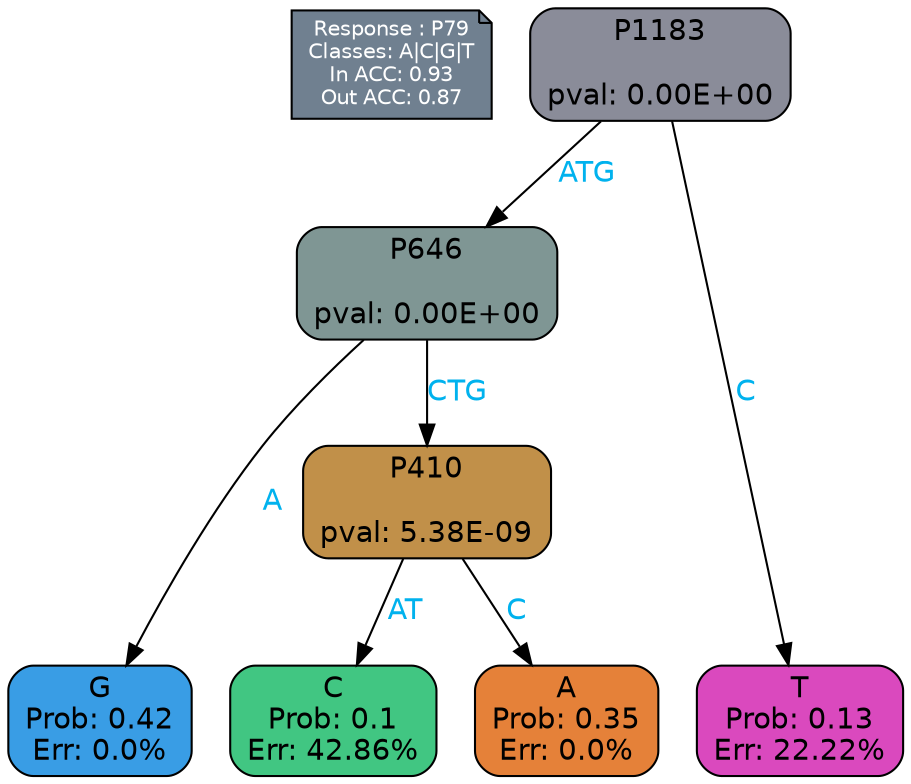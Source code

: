 digraph Tree {
node [shape=box, style="filled, rounded", color="black", fontname=helvetica] ;
graph [ranksep=equally, splines=polylines, bgcolor=transparent, dpi=600] ;
edge [fontname=helvetica] ;
LEGEND [label="Response : P79
Classes: A|C|G|T
In ACC: 0.93
Out ACC: 0.87
",shape=note,align=left,style=filled,fillcolor="slategray",fontcolor="white",fontsize=10];1 [label="P1183

pval: 0.00E+00", fillcolor="#8a8c99"] ;
2 [label="P646

pval: 0.00E+00", fillcolor="#7f9694"] ;
3 [label="G
Prob: 0.42
Err: 0.0%", fillcolor="#399de5"] ;
4 [label="P410

pval: 5.38E-09", fillcolor="#c19049"] ;
5 [label="C
Prob: 0.1
Err: 42.86%", fillcolor="#41c682"] ;
6 [label="A
Prob: 0.35
Err: 0.0%", fillcolor="#e58139"] ;
7 [label="T
Prob: 0.13
Err: 22.22%", fillcolor="#da49be"] ;
1 -> 2 [label="ATG",fontcolor=deepskyblue2] ;
1 -> 7 [label="C",fontcolor=deepskyblue2] ;
2 -> 3 [label="A",fontcolor=deepskyblue2] ;
2 -> 4 [label="CTG",fontcolor=deepskyblue2] ;
4 -> 5 [label="AT",fontcolor=deepskyblue2] ;
4 -> 6 [label="C",fontcolor=deepskyblue2] ;
{rank = same; 3;5;6;7;}{rank = same; LEGEND;1;}}